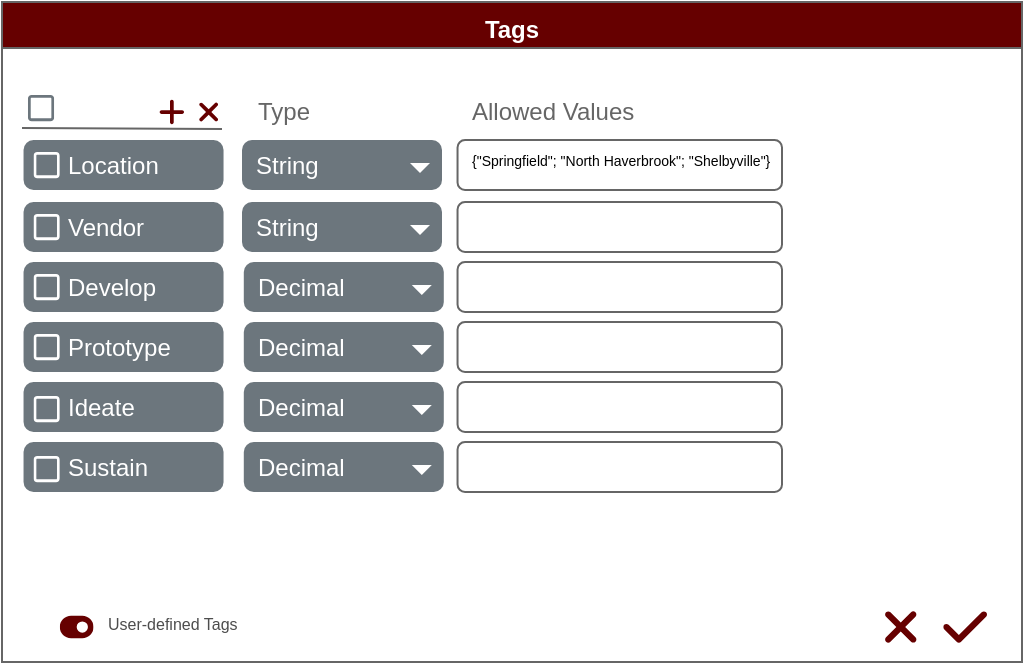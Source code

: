 <mxfile version="25.0.2">
  <diagram id="3FK3p_lkyRsDjbPzlv02" name="Page-1">
    <mxGraphModel dx="-274" dy="-2965" grid="1" gridSize="10" guides="1" tooltips="1" connect="1" arrows="1" fold="1" page="1" pageScale="1" pageWidth="850" pageHeight="1100" math="0" shadow="0">
      <root>
        <mxCell id="0" />
        <mxCell id="1" parent="0" />
        <mxCell id="HfNNH7PvpU9uhESRJS_I-2" value="Tags" style="swimlane;whiteSpace=wrap;html=1;shadow=0;dashed=0;strokeWidth=1;align=center;verticalAlign=top;fontFamily=Helvetica;fontSize=12;fontColor=#FFFFFF;fillColor=#660000;movable=1;resizable=1;rotatable=1;deletable=1;editable=1;locked=0;connectable=1;strokeColor=#666666;swimlaneFillColor=#FFFFFF;" vertex="1" parent="1">
          <mxGeometry x="940" y="3610" width="510" height="330" as="geometry" />
        </mxCell>
        <mxCell id="HfNNH7PvpU9uhESRJS_I-3" value="Location" style="html=1;shadow=0;dashed=0;shape=mxgraph.bootstrap.rrect;rSize=5;strokeColor=none;strokeWidth=1;fillColor=#6C767D;fontColor=#ffffff;whiteSpace=wrap;align=left;verticalAlign=middle;fontStyle=0;fontSize=12;spacingLeft=20;spacingRight=20;" vertex="1" parent="HfNNH7PvpU9uhESRJS_I-2">
          <mxGeometry x="10.77" y="69" width="100" height="25" as="geometry" />
        </mxCell>
        <mxCell id="HfNNH7PvpU9uhESRJS_I-4" value="" style="group" vertex="1" connectable="0" parent="HfNNH7PvpU9uhESRJS_I-2">
          <mxGeometry x="10.0" y="46.5" width="100" height="17" as="geometry" />
        </mxCell>
        <mxCell id="HfNNH7PvpU9uhESRJS_I-5" value="" style="endArrow=none;html=1;rounded=0;fontFamily=Helvetica;fontSize=12;fontColor=default;strokeColor=#666666;" edge="1" parent="HfNNH7PvpU9uhESRJS_I-4">
          <mxGeometry width="50" height="50" relative="1" as="geometry">
            <mxPoint y="16.5" as="sourcePoint" />
            <mxPoint x="100" y="17" as="targetPoint" />
          </mxGeometry>
        </mxCell>
        <mxCell id="HfNNH7PvpU9uhESRJS_I-6" value="" style="shape=image;verticalLabelPosition=bottom;labelBackgroundColor=default;verticalAlign=top;aspect=fixed;imageAspect=0;image=data:image/svg+xml,PHN2ZyB4bWxucz0iaHR0cDovL3d3dy53My5vcmcvMjAwMC9zdmciIHZpZXdCb3g9IjAgMCAzODQgNTEyIj48cGF0aCBkPSJNMzQyLjYgMTUwLjZjMTIuNS0xMi41IDEyLjUtMzIuOCAwLTQ1LjNzLTMyLjgtMTIuNS00NS4zIDBMMTkyIDIxMC43IDg2LjYgMTA1LjRjLTEyLjUtMTIuNS0zMi44LTEyLjUtNDUuMyAwcy0xMi41IDMyLjggMCA0NS4zTDE0Ni43IDI1NiA0MS40IDM2MS40Yy0xMi41IDEyLjUtMTIuNSAzMi44IDAgNDUuM3MzMi44IDEyLjUgNDUuMyAwTDE5MiAzMDEuMyAyOTcuNCA0MDYuNmMxMi41IDEyLjUgMzIuOCAxMi41IDQ1LjMgMHMxMi41LTMyLjggMC00NS4zTDIzNy4zIDI1NiAzNDIuNiAxNTAuNnoiIGZpbGw9IiM2NjAwMDAiLz48L3N2Zz4=;" vertex="1" parent="HfNNH7PvpU9uhESRJS_I-4">
          <mxGeometry x="87.71" y="1.0" width="11.25" height="15" as="geometry" />
        </mxCell>
        <mxCell id="HfNNH7PvpU9uhESRJS_I-7" value="" style="shape=image;verticalLabelPosition=bottom;labelBackgroundColor=default;verticalAlign=top;aspect=fixed;imageAspect=0;image=data:image/svg+xml,PHN2ZyB4bWxucz0iaHR0cDovL3d3dy53My5vcmcvMjAwMC9zdmciIHZpZXdCb3g9IjAgMCA0NDggNTEyIj48cGF0aCBkPSJNMjU2IDgwYzAtMTcuNy0xNC4zLTMyLTMyLTMycy0zMiAxNC4zLTMyIDMybDAgMTQ0TDQ4IDIyNGMtMTcuNyAwLTMyIDE0LjMtMzIgMzJzMTQuMyAzMiAzMiAzMmwxNDQgMCAwIDE0NGMwIDE3LjcgMTQuMyAzMiAzMiAzMnMzMi0xNC4zIDMyLTMybDAtMTQ0IDE0NCAwYzE3LjcgMCAzMi0xNC4zIDMyLTMycy0xNC4zLTMyLTMyLTMybC0xNDQgMCAwLTE0NHoiIGZpbGw9IiM2NjAwMDAiLz48L3N2Zz4=;" vertex="1" parent="HfNNH7PvpU9uhESRJS_I-4">
          <mxGeometry x="68.36" y="1.0" width="13.13" height="15" as="geometry" />
        </mxCell>
        <mxCell id="HfNNH7PvpU9uhESRJS_I-8" value="" style="shape=image;verticalLabelPosition=bottom;labelBackgroundColor=default;verticalAlign=top;aspect=fixed;imageAspect=0;image=data:image/svg+xml,PHN2ZyB4bWxucz0iaHR0cDovL3d3dy53My5vcmcvMjAwMC9zdmciIHZpZXdCb3g9IjAgMCA0NDggNTEyIj48cGF0aCBkPSJNMzg0IDgwYzguOCAwIDE2IDcuMiAxNiAxNmwwIDMyMGMwIDguOC03LjIgMTYtMTYgMTZMNjQgNDMyYy04LjggMC0xNi03LjItMTYtMTZMNDggOTZjMC04LjggNy4yLTE2IDE2LTE2bDMyMCAwek02NCAzMkMyOC43IDMyIDAgNjAuNyAwIDk2TDAgNDE2YzAgMzUuMyAyOC43IDY0IDY0IDY0bDMyMCAwYzM1LjMgMCA2NC0yOC43IDY0LTY0bDAtMzIwYzAtMzUuMy0yOC43LTY0LTY0LTY0TDY0IDMyeiIgZmlsbD0iIzZjNzY3ZCIvPjwvc3ZnPg==;" vertex="1" parent="HfNNH7PvpU9uhESRJS_I-4">
          <mxGeometry x="2.96" y="-1" width="13.13" height="15" as="geometry" />
        </mxCell>
        <mxCell id="HfNNH7PvpU9uhESRJS_I-9" value="" style="shape=image;verticalLabelPosition=bottom;labelBackgroundColor=default;verticalAlign=top;aspect=fixed;imageAspect=0;image=data:image/svg+xml,PHN2ZyB4bWxucz0iaHR0cDovL3d3dy53My5vcmcvMjAwMC9zdmciIHZpZXdCb3g9IjAgMCA0NDggNTEyIj48cGF0aCBkPSJNMzg0IDgwYzguOCAwIDE2IDcuMiAxNiAxNmwwIDMyMGMwIDguOC03LjIgMTYtMTYgMTZMNjQgNDMyYy04LjggMC0xNi03LjItMTYtMTZMNDggOTZjMC04LjggNy4yLTE2IDE2LTE2bDMyMCAwek02NCAzMkMyOC43IDMyIDAgNjAuNyAwIDk2TDAgNDE2YzAgMzUuMyAyOC43IDY0IDY0IDY0bDMyMCAwYzM1LjMgMCA2NC0yOC43IDY0LTY0bDAtMzIwYzAtMzUuMy0yOC43LTY0LTY0LTY0TDY0IDMyeiIgZmlsbD0iI2ZmZmZmZiIvPjwvc3ZnPg==;" vertex="1" parent="HfNNH7PvpU9uhESRJS_I-2">
          <mxGeometry x="15.766" y="74" width="13.13" height="15" as="geometry" />
        </mxCell>
        <mxCell id="HfNNH7PvpU9uhESRJS_I-10" value="" style="shape=image;verticalLabelPosition=bottom;labelBackgroundColor=default;verticalAlign=top;aspect=fixed;imageAspect=0;image=data:image/svg+xml,PHN2ZyB4bWxucz0iaHR0cDovL3d3dy53My5vcmcvMjAwMC9zdmciIHZpZXdCb3g9IjAgMCA0NDggNTEyIj48cGF0aCBkPSJNMzg0IDgwYzguOCAwIDE2IDcuMiAxNiAxNmwwIDMyMGMwIDguOC03LjIgMTYtMTYgMTZMNjQgNDMyYy04LjggMC0xNi03LjItMTYtMTZMNDggOTZjMC04LjggNy4yLTE2IDE2LTE2bDMyMCAwek02NCAzMkMyOC43IDMyIDAgNjAuNyAwIDk2TDAgNDE2YzAgMzUuMyAyOC43IDY0IDY0IDY0bDMyMCAwYzM1LjMgMCA2NC0yOC43IDY0LTY0bDAtMzIwYzAtMzUuMy0yOC43LTY0LTY0LTY0TDY0IDMyeiIgZmlsbD0iI2ZmZmZmZiIvPjwvc3ZnPg==;" vertex="1" parent="HfNNH7PvpU9uhESRJS_I-2">
          <mxGeometry x="37.766" y="104" width="13.13" height="15" as="geometry" />
        </mxCell>
        <mxCell id="HfNNH7PvpU9uhESRJS_I-11" value="&lt;font style=&quot;font-size: 7px;&quot;&gt;{&quot;Springfield&quot;; &quot;North Haverbrook&quot;; &quot;Shelbyville&quot;}&lt;/font&gt;" style="rounded=1;whiteSpace=wrap;html=1;shadow=0;dashed=0;strokeWidth=1;align=left;verticalAlign=top;fontFamily=Helvetica;fontSize=7;fontColor=default;fillColor=default;strokeColor=#666666;spacingLeft=5;" vertex="1" parent="HfNNH7PvpU9uhESRJS_I-2">
          <mxGeometry x="227.77" y="69" width="162.23" height="25" as="geometry" />
        </mxCell>
        <mxCell id="HfNNH7PvpU9uhESRJS_I-12" value="" style="shape=image;verticalLabelPosition=bottom;labelBackgroundColor=default;verticalAlign=top;aspect=fixed;imageAspect=0;image=data:image/svg+xml,PHN2ZyB4bWxucz0iaHR0cDovL3d3dy53My5vcmcvMjAwMC9zdmciIHZpZXdCb3g9IjAgMCAzODQgNTEyIj48cGF0aCBkPSJNMzQyLjYgMTUwLjZjMTIuNS0xMi41IDEyLjUtMzIuOCAwLTQ1LjNzLTMyLjgtMTIuNS00NS4zIDBMMTkyIDIxMC43IDg2LjYgMTA1LjRjLTEyLjUtMTIuNS0zMi44LTEyLjUtNDUuMyAwcy0xMi41IDMyLjggMCA0NS4zTDE0Ni43IDI1NiA0MS40IDM2MS40Yy0xMi41IDEyLjUtMTIuNSAzMi44IDAgNDUuM3MzMi44IDEyLjUgNDUuMyAwTDE5MiAzMDEuMyAyOTcuNCA0MDYuNmMxMi41IDEyLjUgMzIuOCAxMi41IDQ1LjMgMHMxMi41LTMyLjggMC00NS4zTDIzNy4zIDI1NiAzNDIuNiAxNTAuNnoiIGZpbGw9IiM2NjAwMDAiLz48L3N2Zz4=;" vertex="1" parent="HfNNH7PvpU9uhESRJS_I-2">
          <mxGeometry x="440" y="300.0" width="18.75" height="25" as="geometry" />
        </mxCell>
        <mxCell id="HfNNH7PvpU9uhESRJS_I-13" value="" style="shape=image;verticalLabelPosition=bottom;labelBackgroundColor=default;verticalAlign=top;aspect=fixed;imageAspect=0;image=data:image/svg+xml,PHN2ZyB4bWxucz0iaHR0cDovL3d3dy53My5vcmcvMjAwMC9zdmciIHZpZXdCb3g9IjAgMCA0NDggNTEyIj48cGF0aCBkPSJNNDM4LjYgMTA1LjRjMTIuNSAxMi41IDEyLjUgMzIuOCAwIDQ1LjNsLTI1NiAyNTZjLTEyLjUgMTIuNS0zMi44IDEyLjUtNDUuMyAwbC0xMjgtMTI4Yy0xMi41LTEyLjUtMTIuNS0zMi44IDAtNDUuM3MzMi44LTEyLjUgNDUuMyAwTDE2MCAzMzguNyAzOTMuNCAxMDUuNGMxMi41LTEyLjUgMzIuOC0xMi41IDQ1LjMgMHoiIGZpbGw9IiM2NjAwMDAiLz48L3N2Zz4=;" vertex="1" parent="HfNNH7PvpU9uhESRJS_I-2">
          <mxGeometry x="470.62" y="300" width="21.88" height="25" as="geometry" />
        </mxCell>
        <mxCell id="HfNNH7PvpU9uhESRJS_I-14" value="String" style="html=1;shadow=0;dashed=0;shape=mxgraph.bootstrap.rrect;rSize=5;strokeColor=none;strokeWidth=1;fillColor=#6C767D;fontColor=#ffffff;whiteSpace=wrap;align=left;verticalAlign=middle;fontStyle=0;fontSize=12;spacingLeft=5;spacingRight=20;" vertex="1" parent="HfNNH7PvpU9uhESRJS_I-2">
          <mxGeometry x="120" y="69" width="100" height="25" as="geometry" />
        </mxCell>
        <mxCell id="HfNNH7PvpU9uhESRJS_I-15" value="" style="shape=triangle;direction=south;fillColor=#ffffff;strokeColor=none;perimeter=none;" vertex="1" parent="HfNNH7PvpU9uhESRJS_I-14">
          <mxGeometry x="1" y="0.5" width="10" height="5" relative="1" as="geometry">
            <mxPoint x="-16" y="-1" as="offset" />
          </mxGeometry>
        </mxCell>
        <mxCell id="HfNNH7PvpU9uhESRJS_I-16" value="" style="shape=image;verticalLabelPosition=bottom;labelBackgroundColor=default;verticalAlign=top;aspect=fixed;imageAspect=0;image=data:image/svg+xml,PHN2ZyB4bWxucz0iaHR0cDovL3d3dy53My5vcmcvMjAwMC9zdmciIHZpZXdCb3g9IjAgMCA1NzYgNTEyIj48cGF0aCBkPSJNMTkyIDY0Qzg2IDY0IDAgMTUwIDAgMjU2Uzg2IDQ0OCAxOTIgNDQ4bDE5MiAwYzEwNiAwIDE5Mi04NiAxOTItMTkycy04Ni0xOTItMTkyLTE5MkwxOTIgNjR6bTE5MiA5NmE5NiA5NiAwIDEgMSAwIDE5MiA5NiA5NiAwIDEgMSAwLTE5MnoiIGZpbGw9IiM2NjAwMDAiLz48L3N2Zz4=;" vertex="1" parent="HfNNH7PvpU9uhESRJS_I-2">
          <mxGeometry x="28.9" y="305" width="16.88" height="15" as="geometry" />
        </mxCell>
        <mxCell id="HfNNH7PvpU9uhESRJS_I-17" value="User-defined Tags" style="rounded=0;whiteSpace=wrap;html=1;shadow=0;dashed=0;strokeWidth=1;align=left;verticalAlign=top;fontFamily=Helvetica;fontSize=8;fontColor=#4D4D4D;fillColor=none;spacingLeft=5;strokeColor=none;" vertex="1" parent="HfNNH7PvpU9uhESRJS_I-2">
          <mxGeometry x="45.91" y="300" width="170" height="30" as="geometry" />
        </mxCell>
        <mxCell id="HfNNH7PvpU9uhESRJS_I-18" value="Vendor" style="html=1;shadow=0;dashed=0;shape=mxgraph.bootstrap.rrect;rSize=5;strokeColor=none;strokeWidth=1;fillColor=#6C767D;fontColor=#ffffff;whiteSpace=wrap;align=left;verticalAlign=middle;fontStyle=0;fontSize=12;spacingLeft=20;spacingRight=20;" vertex="1" parent="HfNNH7PvpU9uhESRJS_I-2">
          <mxGeometry x="10.77" y="100" width="100" height="25" as="geometry" />
        </mxCell>
        <mxCell id="HfNNH7PvpU9uhESRJS_I-19" value="String" style="html=1;shadow=0;dashed=0;shape=mxgraph.bootstrap.rrect;rSize=5;strokeColor=none;strokeWidth=1;fillColor=#6C767D;fontColor=#ffffff;whiteSpace=wrap;align=left;verticalAlign=middle;fontStyle=0;fontSize=12;spacingLeft=5;spacingRight=20;" vertex="1" parent="HfNNH7PvpU9uhESRJS_I-2">
          <mxGeometry x="120" y="100" width="100" height="25" as="geometry" />
        </mxCell>
        <mxCell id="HfNNH7PvpU9uhESRJS_I-20" value="" style="shape=triangle;direction=south;fillColor=#ffffff;strokeColor=none;perimeter=none;" vertex="1" parent="HfNNH7PvpU9uhESRJS_I-19">
          <mxGeometry x="1" y="0.5" width="10" height="5" relative="1" as="geometry">
            <mxPoint x="-16" y="-1" as="offset" />
          </mxGeometry>
        </mxCell>
        <mxCell id="HfNNH7PvpU9uhESRJS_I-21" value="" style="rounded=1;whiteSpace=wrap;html=1;shadow=0;dashed=0;strokeWidth=1;align=left;verticalAlign=top;fontFamily=Helvetica;fontSize=7;fontColor=default;fillColor=default;strokeColor=#666666;spacingLeft=5;" vertex="1" parent="HfNNH7PvpU9uhESRJS_I-2">
          <mxGeometry x="227.77" y="100" width="162.23" height="25" as="geometry" />
        </mxCell>
        <mxCell id="HfNNH7PvpU9uhESRJS_I-22" value="" style="shape=image;verticalLabelPosition=bottom;labelBackgroundColor=default;verticalAlign=top;aspect=fixed;imageAspect=0;image=data:image/svg+xml,PHN2ZyB4bWxucz0iaHR0cDovL3d3dy53My5vcmcvMjAwMC9zdmciIHZpZXdCb3g9IjAgMCA0NDggNTEyIj48cGF0aCBkPSJNMzg0IDgwYzguOCAwIDE2IDcuMiAxNiAxNmwwIDMyMGMwIDguOC03LjIgMTYtMTYgMTZMNjQgNDMyYy04LjggMC0xNi03LjItMTYtMTZMNDggOTZjMC04LjggNy4yLTE2IDE2LTE2bDMyMCAwek02NCAzMkMyOC43IDMyIDAgNjAuNyAwIDk2TDAgNDE2YzAgMzUuMyAyOC43IDY0IDY0IDY0bDMyMCAwYzM1LjMgMCA2NC0yOC43IDY0LTY0bDAtMzIwYzAtMzUuMy0yOC43LTY0LTY0LTY0TDY0IDMyeiIgZmlsbD0iI2ZmZmZmZiIvPjwvc3ZnPg==;" vertex="1" parent="HfNNH7PvpU9uhESRJS_I-2">
          <mxGeometry x="15.766" y="105" width="13.13" height="15" as="geometry" />
        </mxCell>
        <mxCell id="HfNNH7PvpU9uhESRJS_I-23" value="Type" style="text;html=1;align=left;verticalAlign=middle;whiteSpace=wrap;rounded=0;fontFamily=Helvetica;fontSize=12;fontColor=#666666;spacingLeft=5;" vertex="1" parent="HfNNH7PvpU9uhESRJS_I-2">
          <mxGeometry x="120.9" y="40" width="51" height="30" as="geometry" />
        </mxCell>
        <mxCell id="HfNNH7PvpU9uhESRJS_I-24" value="Allowed Values" style="text;html=1;align=left;verticalAlign=middle;whiteSpace=wrap;rounded=0;fontFamily=Helvetica;fontSize=12;fontColor=#666666;spacingLeft=5;" vertex="1" parent="HfNNH7PvpU9uhESRJS_I-2">
          <mxGeometry x="227.77" y="40" width="101" height="30" as="geometry" />
        </mxCell>
        <mxCell id="HfNNH7PvpU9uhESRJS_I-25" value="Decimal" style="html=1;shadow=0;dashed=0;shape=mxgraph.bootstrap.rrect;rSize=5;strokeColor=none;strokeWidth=1;fillColor=#6C767D;fontColor=#ffffff;whiteSpace=wrap;align=left;verticalAlign=middle;fontStyle=0;fontSize=12;spacingLeft=5;spacingRight=20;" vertex="1" parent="HfNNH7PvpU9uhESRJS_I-2">
          <mxGeometry x="120.9" y="130" width="100" height="25" as="geometry" />
        </mxCell>
        <mxCell id="HfNNH7PvpU9uhESRJS_I-26" value="" style="shape=triangle;direction=south;fillColor=#ffffff;strokeColor=none;perimeter=none;" vertex="1" parent="HfNNH7PvpU9uhESRJS_I-25">
          <mxGeometry x="1" y="0.5" width="10" height="5" relative="1" as="geometry">
            <mxPoint x="-16" y="-1" as="offset" />
          </mxGeometry>
        </mxCell>
        <mxCell id="HfNNH7PvpU9uhESRJS_I-29" value="Develop" style="html=1;shadow=0;dashed=0;shape=mxgraph.bootstrap.rrect;rSize=5;strokeColor=none;strokeWidth=1;fillColor=#6C767D;fontColor=#ffffff;whiteSpace=wrap;align=left;verticalAlign=middle;fontStyle=0;fontSize=12;spacingLeft=20;spacingRight=20;" vertex="1" parent="HfNNH7PvpU9uhESRJS_I-2">
          <mxGeometry x="10.77" y="130" width="100" height="25" as="geometry" />
        </mxCell>
        <mxCell id="HfNNH7PvpU9uhESRJS_I-30" value="" style="shape=image;verticalLabelPosition=bottom;labelBackgroundColor=default;verticalAlign=top;aspect=fixed;imageAspect=0;image=data:image/svg+xml,PHN2ZyB4bWxucz0iaHR0cDovL3d3dy53My5vcmcvMjAwMC9zdmciIHZpZXdCb3g9IjAgMCA0NDggNTEyIj48cGF0aCBkPSJNMzg0IDgwYzguOCAwIDE2IDcuMiAxNiAxNmwwIDMyMGMwIDguOC03LjIgMTYtMTYgMTZMNjQgNDMyYy04LjggMC0xNi03LjItMTYtMTZMNDggOTZjMC04LjggNy4yLTE2IDE2LTE2bDMyMCAwek02NCAzMkMyOC43IDMyIDAgNjAuNyAwIDk2TDAgNDE2YzAgMzUuMyAyOC43IDY0IDY0IDY0bDMyMCAwYzM1LjMgMCA2NC0yOC43IDY0LTY0bDAtMzIwYzAtMzUuMy0yOC43LTY0LTY0LTY0TDY0IDMyeiIgZmlsbD0iI2ZmZmZmZiIvPjwvc3ZnPg==;" vertex="1" parent="HfNNH7PvpU9uhESRJS_I-2">
          <mxGeometry x="15.766" y="135" width="13.13" height="15" as="geometry" />
        </mxCell>
        <mxCell id="HfNNH7PvpU9uhESRJS_I-31" value="Prototype" style="html=1;shadow=0;dashed=0;shape=mxgraph.bootstrap.rrect;rSize=5;strokeColor=none;strokeWidth=1;fillColor=#6C767D;fontColor=#ffffff;whiteSpace=wrap;align=left;verticalAlign=middle;fontStyle=0;fontSize=12;spacingLeft=20;spacingRight=20;" vertex="1" parent="HfNNH7PvpU9uhESRJS_I-2">
          <mxGeometry x="10.77" y="160" width="100" height="25" as="geometry" />
        </mxCell>
        <mxCell id="HfNNH7PvpU9uhESRJS_I-32" value="Decimal" style="html=1;shadow=0;dashed=0;shape=mxgraph.bootstrap.rrect;rSize=5;strokeColor=none;strokeWidth=1;fillColor=#6C767D;fontColor=#ffffff;whiteSpace=wrap;align=left;verticalAlign=middle;fontStyle=0;fontSize=12;spacingLeft=5;spacingRight=20;" vertex="1" parent="HfNNH7PvpU9uhESRJS_I-2">
          <mxGeometry x="120.9" y="160" width="100" height="25" as="geometry" />
        </mxCell>
        <mxCell id="HfNNH7PvpU9uhESRJS_I-33" value="" style="shape=triangle;direction=south;fillColor=#ffffff;strokeColor=none;perimeter=none;" vertex="1" parent="HfNNH7PvpU9uhESRJS_I-32">
          <mxGeometry x="1" y="0.5" width="10" height="5" relative="1" as="geometry">
            <mxPoint x="-16" y="-1" as="offset" />
          </mxGeometry>
        </mxCell>
        <mxCell id="HfNNH7PvpU9uhESRJS_I-34" value="Ideate" style="html=1;shadow=0;dashed=0;shape=mxgraph.bootstrap.rrect;rSize=5;strokeColor=none;strokeWidth=1;fillColor=#6C767D;fontColor=#ffffff;whiteSpace=wrap;align=left;verticalAlign=middle;fontStyle=0;fontSize=12;spacingLeft=20;spacingRight=20;" vertex="1" parent="HfNNH7PvpU9uhESRJS_I-2">
          <mxGeometry x="10.77" y="190" width="100" height="25" as="geometry" />
        </mxCell>
        <mxCell id="HfNNH7PvpU9uhESRJS_I-35" value="Decimal" style="html=1;shadow=0;dashed=0;shape=mxgraph.bootstrap.rrect;rSize=5;strokeColor=none;strokeWidth=1;fillColor=#6C767D;fontColor=#ffffff;whiteSpace=wrap;align=left;verticalAlign=middle;fontStyle=0;fontSize=12;spacingLeft=5;spacingRight=20;" vertex="1" parent="HfNNH7PvpU9uhESRJS_I-2">
          <mxGeometry x="120.9" y="190" width="100" height="25" as="geometry" />
        </mxCell>
        <mxCell id="HfNNH7PvpU9uhESRJS_I-36" value="" style="shape=triangle;direction=south;fillColor=#ffffff;strokeColor=none;perimeter=none;" vertex="1" parent="HfNNH7PvpU9uhESRJS_I-35">
          <mxGeometry x="1" y="0.5" width="10" height="5" relative="1" as="geometry">
            <mxPoint x="-16" y="-1" as="offset" />
          </mxGeometry>
        </mxCell>
        <mxCell id="HfNNH7PvpU9uhESRJS_I-37" value="Decimal" style="html=1;shadow=0;dashed=0;shape=mxgraph.bootstrap.rrect;rSize=5;strokeColor=none;strokeWidth=1;fillColor=#6C767D;fontColor=#ffffff;whiteSpace=wrap;align=left;verticalAlign=middle;fontStyle=0;fontSize=12;spacingLeft=5;spacingRight=20;" vertex="1" parent="HfNNH7PvpU9uhESRJS_I-2">
          <mxGeometry x="120.9" y="220" width="100" height="25" as="geometry" />
        </mxCell>
        <mxCell id="HfNNH7PvpU9uhESRJS_I-38" value="" style="shape=triangle;direction=south;fillColor=#ffffff;strokeColor=none;perimeter=none;" vertex="1" parent="HfNNH7PvpU9uhESRJS_I-37">
          <mxGeometry x="1" y="0.5" width="10" height="5" relative="1" as="geometry">
            <mxPoint x="-16" y="-1" as="offset" />
          </mxGeometry>
        </mxCell>
        <mxCell id="HfNNH7PvpU9uhESRJS_I-39" value="Sustain" style="html=1;shadow=0;dashed=0;shape=mxgraph.bootstrap.rrect;rSize=5;strokeColor=none;strokeWidth=1;fillColor=#6C767D;fontColor=#ffffff;whiteSpace=wrap;align=left;verticalAlign=middle;fontStyle=0;fontSize=12;spacingLeft=20;spacingRight=20;" vertex="1" parent="HfNNH7PvpU9uhESRJS_I-2">
          <mxGeometry x="10.77" y="220" width="100" height="25" as="geometry" />
        </mxCell>
        <mxCell id="HfNNH7PvpU9uhESRJS_I-40" value="" style="shape=image;verticalLabelPosition=bottom;labelBackgroundColor=default;verticalAlign=top;aspect=fixed;imageAspect=0;image=data:image/svg+xml,PHN2ZyB4bWxucz0iaHR0cDovL3d3dy53My5vcmcvMjAwMC9zdmciIHZpZXdCb3g9IjAgMCA0NDggNTEyIj48cGF0aCBkPSJNMzg0IDgwYzguOCAwIDE2IDcuMiAxNiAxNmwwIDMyMGMwIDguOC03LjIgMTYtMTYgMTZMNjQgNDMyYy04LjggMC0xNi03LjItMTYtMTZMNDggOTZjMC04LjggNy4yLTE2IDE2LTE2bDMyMCAwek02NCAzMkMyOC43IDMyIDAgNjAuNyAwIDk2TDAgNDE2YzAgMzUuMyAyOC43IDY0IDY0IDY0bDMyMCAwYzM1LjMgMCA2NC0yOC43IDY0LTY0bDAtMzIwYzAtMzUuMy0yOC43LTY0LTY0LTY0TDY0IDMyeiIgZmlsbD0iI2ZmZmZmZiIvPjwvc3ZnPg==;" vertex="1" parent="HfNNH7PvpU9uhESRJS_I-2">
          <mxGeometry x="15.766" y="226" width="13.13" height="15" as="geometry" />
        </mxCell>
        <mxCell id="HfNNH7PvpU9uhESRJS_I-41" value="" style="shape=image;verticalLabelPosition=bottom;labelBackgroundColor=default;verticalAlign=top;aspect=fixed;imageAspect=0;image=data:image/svg+xml,PHN2ZyB4bWxucz0iaHR0cDovL3d3dy53My5vcmcvMjAwMC9zdmciIHZpZXdCb3g9IjAgMCA0NDggNTEyIj48cGF0aCBkPSJNMzg0IDgwYzguOCAwIDE2IDcuMiAxNiAxNmwwIDMyMGMwIDguOC03LjIgMTYtMTYgMTZMNjQgNDMyYy04LjggMC0xNi03LjItMTYtMTZMNDggOTZjMC04LjggNy4yLTE2IDE2LTE2bDMyMCAwek02NCAzMkMyOC43IDMyIDAgNjAuNyAwIDk2TDAgNDE2YzAgMzUuMyAyOC43IDY0IDY0IDY0bDMyMCAwYzM1LjMgMCA2NC0yOC43IDY0LTY0bDAtMzIwYzAtMzUuMy0yOC43LTY0LTY0LTY0TDY0IDMyeiIgZmlsbD0iI2ZmZmZmZiIvPjwvc3ZnPg==;" vertex="1" parent="HfNNH7PvpU9uhESRJS_I-2">
          <mxGeometry x="15.766" y="196" width="13.13" height="15" as="geometry" />
        </mxCell>
        <mxCell id="HfNNH7PvpU9uhESRJS_I-42" value="" style="shape=image;verticalLabelPosition=bottom;labelBackgroundColor=default;verticalAlign=top;aspect=fixed;imageAspect=0;image=data:image/svg+xml,PHN2ZyB4bWxucz0iaHR0cDovL3d3dy53My5vcmcvMjAwMC9zdmciIHZpZXdCb3g9IjAgMCA0NDggNTEyIj48cGF0aCBkPSJNMzg0IDgwYzguOCAwIDE2IDcuMiAxNiAxNmwwIDMyMGMwIDguOC03LjIgMTYtMTYgMTZMNjQgNDMyYy04LjggMC0xNi03LjItMTYtMTZMNDggOTZjMC04LjggNy4yLTE2IDE2LTE2bDMyMCAwek02NCAzMkMyOC43IDMyIDAgNjAuNyAwIDk2TDAgNDE2YzAgMzUuMyAyOC43IDY0IDY0IDY0bDMyMCAwYzM1LjMgMCA2NC0yOC43IDY0LTY0bDAtMzIwYzAtMzUuMy0yOC43LTY0LTY0LTY0TDY0IDMyeiIgZmlsbD0iI2ZmZmZmZiIvPjwvc3ZnPg==;" vertex="1" parent="HfNNH7PvpU9uhESRJS_I-2">
          <mxGeometry x="15.766" y="165" width="13.13" height="15" as="geometry" />
        </mxCell>
        <mxCell id="HfNNH7PvpU9uhESRJS_I-43" value="" style="rounded=1;whiteSpace=wrap;html=1;shadow=0;dashed=0;strokeWidth=1;align=left;verticalAlign=top;fontFamily=Helvetica;fontSize=7;fontColor=default;fillColor=default;strokeColor=#666666;spacingLeft=5;" vertex="1" parent="HfNNH7PvpU9uhESRJS_I-2">
          <mxGeometry x="227.77" y="130" width="162.23" height="25" as="geometry" />
        </mxCell>
        <mxCell id="HfNNH7PvpU9uhESRJS_I-44" value="" style="rounded=1;whiteSpace=wrap;html=1;shadow=0;dashed=0;strokeWidth=1;align=left;verticalAlign=top;fontFamily=Helvetica;fontSize=7;fontColor=default;fillColor=default;strokeColor=#666666;spacingLeft=5;" vertex="1" parent="HfNNH7PvpU9uhESRJS_I-2">
          <mxGeometry x="227.77" y="160" width="162.23" height="25" as="geometry" />
        </mxCell>
        <mxCell id="HfNNH7PvpU9uhESRJS_I-45" value="" style="rounded=1;whiteSpace=wrap;html=1;shadow=0;dashed=0;strokeWidth=1;align=left;verticalAlign=top;fontFamily=Helvetica;fontSize=7;fontColor=default;fillColor=default;strokeColor=#666666;spacingLeft=5;" vertex="1" parent="HfNNH7PvpU9uhESRJS_I-2">
          <mxGeometry x="227.77" y="190" width="162.23" height="25" as="geometry" />
        </mxCell>
        <mxCell id="HfNNH7PvpU9uhESRJS_I-46" value="" style="rounded=1;whiteSpace=wrap;html=1;shadow=0;dashed=0;strokeWidth=1;align=left;verticalAlign=top;fontFamily=Helvetica;fontSize=7;fontColor=default;fillColor=default;strokeColor=#666666;spacingLeft=5;" vertex="1" parent="HfNNH7PvpU9uhESRJS_I-2">
          <mxGeometry x="227.77" y="220" width="162.23" height="25" as="geometry" />
        </mxCell>
      </root>
    </mxGraphModel>
  </diagram>
</mxfile>
